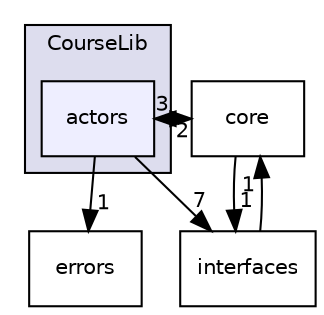 digraph "C:/Users/PenthouseMediaCenter/Documents/TUT/OTEK/ehetvk/Course/CourseLib/actors" {
  compound=true
  node [ fontsize="10", fontname="Helvetica"];
  edge [ labelfontsize="10", labelfontname="Helvetica"];
  subgraph clusterdir_eb5b344762bcab64b6c5ad9e858604c8 {
    graph [ bgcolor="#ddddee", pencolor="black", label="CourseLib" fontname="Helvetica", fontsize="10", URL="dir_eb5b344762bcab64b6c5ad9e858604c8.html"]
  dir_845be9270e81ff0045817235eaaaebf8 [shape=box, label="actors", style="filled", fillcolor="#eeeeff", pencolor="black", URL="dir_845be9270e81ff0045817235eaaaebf8.html"];
  }
  dir_639eacd4c3279a62e759c2da2c800840 [shape=box label="errors" URL="dir_639eacd4c3279a62e759c2da2c800840.html"];
  dir_417ae93765824e5bf3a985eb96e85322 [shape=box label="core" URL="dir_417ae93765824e5bf3a985eb96e85322.html"];
  dir_9540c843c1f88da9982dc8849ae28e61 [shape=box label="interfaces" URL="dir_9540c843c1f88da9982dc8849ae28e61.html"];
  dir_845be9270e81ff0045817235eaaaebf8->dir_639eacd4c3279a62e759c2da2c800840 [headlabel="1", labeldistance=1.5 headhref="dir_000008_000010.html"];
  dir_845be9270e81ff0045817235eaaaebf8->dir_417ae93765824e5bf3a985eb96e85322 [headlabel="3", labeldistance=1.5 headhref="dir_000008_000009.html"];
  dir_845be9270e81ff0045817235eaaaebf8->dir_9540c843c1f88da9982dc8849ae28e61 [headlabel="7", labeldistance=1.5 headhref="dir_000008_000012.html"];
  dir_417ae93765824e5bf3a985eb96e85322->dir_845be9270e81ff0045817235eaaaebf8 [headlabel="2", labeldistance=1.5 headhref="dir_000009_000008.html"];
  dir_417ae93765824e5bf3a985eb96e85322->dir_9540c843c1f88da9982dc8849ae28e61 [headlabel="1", labeldistance=1.5 headhref="dir_000009_000012.html"];
  dir_9540c843c1f88da9982dc8849ae28e61->dir_417ae93765824e5bf3a985eb96e85322 [headlabel="1", labeldistance=1.5 headhref="dir_000012_000009.html"];
}
